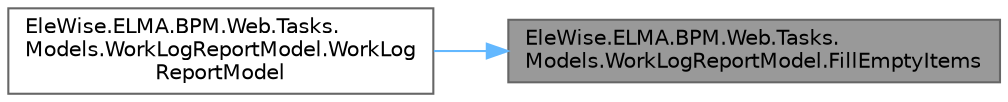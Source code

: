 digraph "EleWise.ELMA.BPM.Web.Tasks.Models.WorkLogReportModel.FillEmptyItems"
{
 // LATEX_PDF_SIZE
  bgcolor="transparent";
  edge [fontname=Helvetica,fontsize=10,labelfontname=Helvetica,labelfontsize=10];
  node [fontname=Helvetica,fontsize=10,shape=box,height=0.2,width=0.4];
  rankdir="RL";
  Node1 [id="Node000001",label="EleWise.ELMA.BPM.Web.Tasks.\lModels.WorkLogReportModel.FillEmptyItems",height=0.2,width=0.4,color="gray40", fillcolor="grey60", style="filled", fontcolor="black",tooltip="Добавление в список пустых элементов трудозатрат. Если дня в списке нет, то он создаётся."];
  Node1 -> Node2 [id="edge1_Node000001_Node000002",dir="back",color="steelblue1",style="solid",tooltip=" "];
  Node2 [id="Node000002",label="EleWise.ELMA.BPM.Web.Tasks.\lModels.WorkLogReportModel.WorkLog\lReportModel",height=0.2,width=0.4,color="grey40", fillcolor="white", style="filled",URL="$class_ele_wise_1_1_e_l_m_a_1_1_b_p_m_1_1_web_1_1_tasks_1_1_models_1_1_work_log_report_model.html#a3415546fa8acb3ebc3942cb2c502b1fa",tooltip="Ctor."];
}
